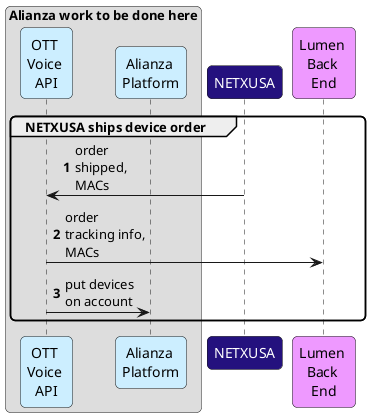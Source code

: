 @startuml
'https://plantuml.com/sequence-diagram

autonumber

'skinparam ParticipantPadding 20
skinparam ParticipantMaxSize 100
skinparam BoxMargin 10
skinparam maxmessagesize 85
skinparam RoundCorner 10

box Alianza work to be done here
    participant "OTT \nVoice \nAPI" as ottapi #cceeff
    participant "Alianza \nPlatform" as ax #cceeff
end box
participant "<font color=white>NETXUSA" as nx #24117E
participant "Lumen \nBack \nEnd" as lsfc #ee99ff

group NETXUSA ships device order
    nx -> ottapi: order shipped, MACs
    ottapi -> lsfc: order tracking info, MACs
    ottapi -> ax: put devices on account
end

@enduml